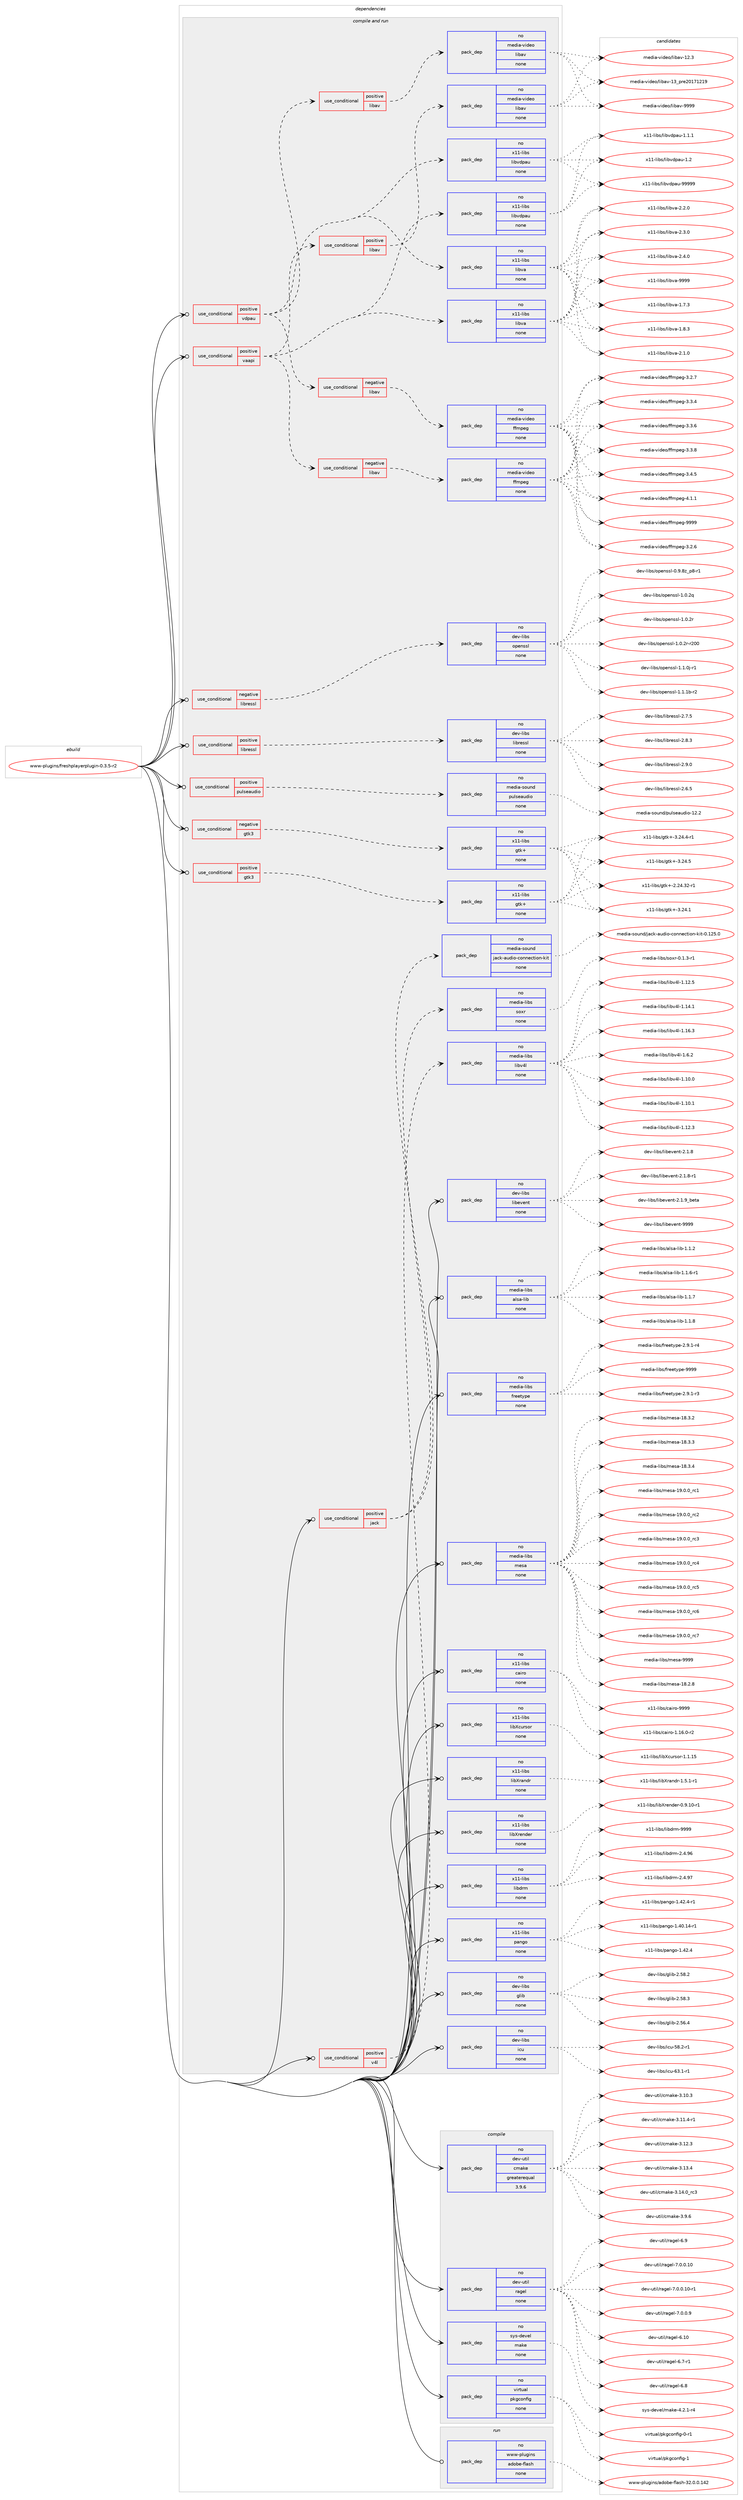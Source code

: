 digraph prolog {

# *************
# Graph options
# *************

newrank=true;
concentrate=true;
compound=true;
graph [rankdir=LR,fontname=Helvetica,fontsize=10,ranksep=1.5];#, ranksep=2.5, nodesep=0.2];
edge  [arrowhead=vee];
node  [fontname=Helvetica,fontsize=10];

# **********
# The ebuild
# **********

subgraph cluster_leftcol {
color=gray;
rank=same;
label=<<i>ebuild</i>>;
id [label="www-plugins/freshplayerplugin-0.3.5-r2", color=red, width=4, href="../www-plugins/freshplayerplugin-0.3.5-r2.svg"];
}

# ****************
# The dependencies
# ****************

subgraph cluster_midcol {
color=gray;
label=<<i>dependencies</i>>;
subgraph cluster_compile {
fillcolor="#eeeeee";
style=filled;
label=<<i>compile</i>>;
subgraph pack1256981 {
dependency1750566 [label=<<TABLE BORDER="0" CELLBORDER="1" CELLSPACING="0" CELLPADDING="4" WIDTH="220"><TR><TD ROWSPAN="6" CELLPADDING="30">pack_dep</TD></TR><TR><TD WIDTH="110">no</TD></TR><TR><TD>dev-util</TD></TR><TR><TD>cmake</TD></TR><TR><TD>greaterequal</TD></TR><TR><TD>3.9.6</TD></TR></TABLE>>, shape=none, color=blue];
}
id:e -> dependency1750566:w [weight=20,style="solid",arrowhead="vee"];
subgraph pack1256982 {
dependency1750567 [label=<<TABLE BORDER="0" CELLBORDER="1" CELLSPACING="0" CELLPADDING="4" WIDTH="220"><TR><TD ROWSPAN="6" CELLPADDING="30">pack_dep</TD></TR><TR><TD WIDTH="110">no</TD></TR><TR><TD>dev-util</TD></TR><TR><TD>ragel</TD></TR><TR><TD>none</TD></TR><TR><TD></TD></TR></TABLE>>, shape=none, color=blue];
}
id:e -> dependency1750567:w [weight=20,style="solid",arrowhead="vee"];
subgraph pack1256983 {
dependency1750568 [label=<<TABLE BORDER="0" CELLBORDER="1" CELLSPACING="0" CELLPADDING="4" WIDTH="220"><TR><TD ROWSPAN="6" CELLPADDING="30">pack_dep</TD></TR><TR><TD WIDTH="110">no</TD></TR><TR><TD>sys-devel</TD></TR><TR><TD>make</TD></TR><TR><TD>none</TD></TR><TR><TD></TD></TR></TABLE>>, shape=none, color=blue];
}
id:e -> dependency1750568:w [weight=20,style="solid",arrowhead="vee"];
subgraph pack1256984 {
dependency1750569 [label=<<TABLE BORDER="0" CELLBORDER="1" CELLSPACING="0" CELLPADDING="4" WIDTH="220"><TR><TD ROWSPAN="6" CELLPADDING="30">pack_dep</TD></TR><TR><TD WIDTH="110">no</TD></TR><TR><TD>virtual</TD></TR><TR><TD>pkgconfig</TD></TR><TR><TD>none</TD></TR><TR><TD></TD></TR></TABLE>>, shape=none, color=blue];
}
id:e -> dependency1750569:w [weight=20,style="solid",arrowhead="vee"];
}
subgraph cluster_compileandrun {
fillcolor="#eeeeee";
style=filled;
label=<<i>compile and run</i>>;
subgraph cond464308 {
dependency1750570 [label=<<TABLE BORDER="0" CELLBORDER="1" CELLSPACING="0" CELLPADDING="4"><TR><TD ROWSPAN="3" CELLPADDING="10">use_conditional</TD></TR><TR><TD>negative</TD></TR><TR><TD>gtk3</TD></TR></TABLE>>, shape=none, color=red];
subgraph pack1256985 {
dependency1750571 [label=<<TABLE BORDER="0" CELLBORDER="1" CELLSPACING="0" CELLPADDING="4" WIDTH="220"><TR><TD ROWSPAN="6" CELLPADDING="30">pack_dep</TD></TR><TR><TD WIDTH="110">no</TD></TR><TR><TD>x11-libs</TD></TR><TR><TD>gtk+</TD></TR><TR><TD>none</TD></TR><TR><TD></TD></TR></TABLE>>, shape=none, color=blue];
}
dependency1750570:e -> dependency1750571:w [weight=20,style="dashed",arrowhead="vee"];
}
id:e -> dependency1750570:w [weight=20,style="solid",arrowhead="odotvee"];
subgraph cond464309 {
dependency1750572 [label=<<TABLE BORDER="0" CELLBORDER="1" CELLSPACING="0" CELLPADDING="4"><TR><TD ROWSPAN="3" CELLPADDING="10">use_conditional</TD></TR><TR><TD>negative</TD></TR><TR><TD>libressl</TD></TR></TABLE>>, shape=none, color=red];
subgraph pack1256986 {
dependency1750573 [label=<<TABLE BORDER="0" CELLBORDER="1" CELLSPACING="0" CELLPADDING="4" WIDTH="220"><TR><TD ROWSPAN="6" CELLPADDING="30">pack_dep</TD></TR><TR><TD WIDTH="110">no</TD></TR><TR><TD>dev-libs</TD></TR><TR><TD>openssl</TD></TR><TR><TD>none</TD></TR><TR><TD></TD></TR></TABLE>>, shape=none, color=blue];
}
dependency1750572:e -> dependency1750573:w [weight=20,style="dashed",arrowhead="vee"];
}
id:e -> dependency1750572:w [weight=20,style="solid",arrowhead="odotvee"];
subgraph cond464310 {
dependency1750574 [label=<<TABLE BORDER="0" CELLBORDER="1" CELLSPACING="0" CELLPADDING="4"><TR><TD ROWSPAN="3" CELLPADDING="10">use_conditional</TD></TR><TR><TD>positive</TD></TR><TR><TD>gtk3</TD></TR></TABLE>>, shape=none, color=red];
subgraph pack1256987 {
dependency1750575 [label=<<TABLE BORDER="0" CELLBORDER="1" CELLSPACING="0" CELLPADDING="4" WIDTH="220"><TR><TD ROWSPAN="6" CELLPADDING="30">pack_dep</TD></TR><TR><TD WIDTH="110">no</TD></TR><TR><TD>x11-libs</TD></TR><TR><TD>gtk+</TD></TR><TR><TD>none</TD></TR><TR><TD></TD></TR></TABLE>>, shape=none, color=blue];
}
dependency1750574:e -> dependency1750575:w [weight=20,style="dashed",arrowhead="vee"];
}
id:e -> dependency1750574:w [weight=20,style="solid",arrowhead="odotvee"];
subgraph cond464311 {
dependency1750576 [label=<<TABLE BORDER="0" CELLBORDER="1" CELLSPACING="0" CELLPADDING="4"><TR><TD ROWSPAN="3" CELLPADDING="10">use_conditional</TD></TR><TR><TD>positive</TD></TR><TR><TD>jack</TD></TR></TABLE>>, shape=none, color=red];
subgraph pack1256988 {
dependency1750577 [label=<<TABLE BORDER="0" CELLBORDER="1" CELLSPACING="0" CELLPADDING="4" WIDTH="220"><TR><TD ROWSPAN="6" CELLPADDING="30">pack_dep</TD></TR><TR><TD WIDTH="110">no</TD></TR><TR><TD>media-sound</TD></TR><TR><TD>jack-audio-connection-kit</TD></TR><TR><TD>none</TD></TR><TR><TD></TD></TR></TABLE>>, shape=none, color=blue];
}
dependency1750576:e -> dependency1750577:w [weight=20,style="dashed",arrowhead="vee"];
subgraph pack1256989 {
dependency1750578 [label=<<TABLE BORDER="0" CELLBORDER="1" CELLSPACING="0" CELLPADDING="4" WIDTH="220"><TR><TD ROWSPAN="6" CELLPADDING="30">pack_dep</TD></TR><TR><TD WIDTH="110">no</TD></TR><TR><TD>media-libs</TD></TR><TR><TD>soxr</TD></TR><TR><TD>none</TD></TR><TR><TD></TD></TR></TABLE>>, shape=none, color=blue];
}
dependency1750576:e -> dependency1750578:w [weight=20,style="dashed",arrowhead="vee"];
}
id:e -> dependency1750576:w [weight=20,style="solid",arrowhead="odotvee"];
subgraph cond464312 {
dependency1750579 [label=<<TABLE BORDER="0" CELLBORDER="1" CELLSPACING="0" CELLPADDING="4"><TR><TD ROWSPAN="3" CELLPADDING="10">use_conditional</TD></TR><TR><TD>positive</TD></TR><TR><TD>libressl</TD></TR></TABLE>>, shape=none, color=red];
subgraph pack1256990 {
dependency1750580 [label=<<TABLE BORDER="0" CELLBORDER="1" CELLSPACING="0" CELLPADDING="4" WIDTH="220"><TR><TD ROWSPAN="6" CELLPADDING="30">pack_dep</TD></TR><TR><TD WIDTH="110">no</TD></TR><TR><TD>dev-libs</TD></TR><TR><TD>libressl</TD></TR><TR><TD>none</TD></TR><TR><TD></TD></TR></TABLE>>, shape=none, color=blue];
}
dependency1750579:e -> dependency1750580:w [weight=20,style="dashed",arrowhead="vee"];
}
id:e -> dependency1750579:w [weight=20,style="solid",arrowhead="odotvee"];
subgraph cond464313 {
dependency1750581 [label=<<TABLE BORDER="0" CELLBORDER="1" CELLSPACING="0" CELLPADDING="4"><TR><TD ROWSPAN="3" CELLPADDING="10">use_conditional</TD></TR><TR><TD>positive</TD></TR><TR><TD>pulseaudio</TD></TR></TABLE>>, shape=none, color=red];
subgraph pack1256991 {
dependency1750582 [label=<<TABLE BORDER="0" CELLBORDER="1" CELLSPACING="0" CELLPADDING="4" WIDTH="220"><TR><TD ROWSPAN="6" CELLPADDING="30">pack_dep</TD></TR><TR><TD WIDTH="110">no</TD></TR><TR><TD>media-sound</TD></TR><TR><TD>pulseaudio</TD></TR><TR><TD>none</TD></TR><TR><TD></TD></TR></TABLE>>, shape=none, color=blue];
}
dependency1750581:e -> dependency1750582:w [weight=20,style="dashed",arrowhead="vee"];
}
id:e -> dependency1750581:w [weight=20,style="solid",arrowhead="odotvee"];
subgraph cond464314 {
dependency1750583 [label=<<TABLE BORDER="0" CELLBORDER="1" CELLSPACING="0" CELLPADDING="4"><TR><TD ROWSPAN="3" CELLPADDING="10">use_conditional</TD></TR><TR><TD>positive</TD></TR><TR><TD>v4l</TD></TR></TABLE>>, shape=none, color=red];
subgraph pack1256992 {
dependency1750584 [label=<<TABLE BORDER="0" CELLBORDER="1" CELLSPACING="0" CELLPADDING="4" WIDTH="220"><TR><TD ROWSPAN="6" CELLPADDING="30">pack_dep</TD></TR><TR><TD WIDTH="110">no</TD></TR><TR><TD>media-libs</TD></TR><TR><TD>libv4l</TD></TR><TR><TD>none</TD></TR><TR><TD></TD></TR></TABLE>>, shape=none, color=blue];
}
dependency1750583:e -> dependency1750584:w [weight=20,style="dashed",arrowhead="vee"];
}
id:e -> dependency1750583:w [weight=20,style="solid",arrowhead="odotvee"];
subgraph cond464315 {
dependency1750585 [label=<<TABLE BORDER="0" CELLBORDER="1" CELLSPACING="0" CELLPADDING="4"><TR><TD ROWSPAN="3" CELLPADDING="10">use_conditional</TD></TR><TR><TD>positive</TD></TR><TR><TD>vaapi</TD></TR></TABLE>>, shape=none, color=red];
subgraph cond464316 {
dependency1750586 [label=<<TABLE BORDER="0" CELLBORDER="1" CELLSPACING="0" CELLPADDING="4"><TR><TD ROWSPAN="3" CELLPADDING="10">use_conditional</TD></TR><TR><TD>positive</TD></TR><TR><TD>libav</TD></TR></TABLE>>, shape=none, color=red];
subgraph pack1256993 {
dependency1750587 [label=<<TABLE BORDER="0" CELLBORDER="1" CELLSPACING="0" CELLPADDING="4" WIDTH="220"><TR><TD ROWSPAN="6" CELLPADDING="30">pack_dep</TD></TR><TR><TD WIDTH="110">no</TD></TR><TR><TD>media-video</TD></TR><TR><TD>libav</TD></TR><TR><TD>none</TD></TR><TR><TD></TD></TR></TABLE>>, shape=none, color=blue];
}
dependency1750586:e -> dependency1750587:w [weight=20,style="dashed",arrowhead="vee"];
}
dependency1750585:e -> dependency1750586:w [weight=20,style="dashed",arrowhead="vee"];
subgraph cond464317 {
dependency1750588 [label=<<TABLE BORDER="0" CELLBORDER="1" CELLSPACING="0" CELLPADDING="4"><TR><TD ROWSPAN="3" CELLPADDING="10">use_conditional</TD></TR><TR><TD>negative</TD></TR><TR><TD>libav</TD></TR></TABLE>>, shape=none, color=red];
subgraph pack1256994 {
dependency1750589 [label=<<TABLE BORDER="0" CELLBORDER="1" CELLSPACING="0" CELLPADDING="4" WIDTH="220"><TR><TD ROWSPAN="6" CELLPADDING="30">pack_dep</TD></TR><TR><TD WIDTH="110">no</TD></TR><TR><TD>media-video</TD></TR><TR><TD>ffmpeg</TD></TR><TR><TD>none</TD></TR><TR><TD></TD></TR></TABLE>>, shape=none, color=blue];
}
dependency1750588:e -> dependency1750589:w [weight=20,style="dashed",arrowhead="vee"];
}
dependency1750585:e -> dependency1750588:w [weight=20,style="dashed",arrowhead="vee"];
subgraph pack1256995 {
dependency1750590 [label=<<TABLE BORDER="0" CELLBORDER="1" CELLSPACING="0" CELLPADDING="4" WIDTH="220"><TR><TD ROWSPAN="6" CELLPADDING="30">pack_dep</TD></TR><TR><TD WIDTH="110">no</TD></TR><TR><TD>x11-libs</TD></TR><TR><TD>libva</TD></TR><TR><TD>none</TD></TR><TR><TD></TD></TR></TABLE>>, shape=none, color=blue];
}
dependency1750585:e -> dependency1750590:w [weight=20,style="dashed",arrowhead="vee"];
subgraph pack1256996 {
dependency1750591 [label=<<TABLE BORDER="0" CELLBORDER="1" CELLSPACING="0" CELLPADDING="4" WIDTH="220"><TR><TD ROWSPAN="6" CELLPADDING="30">pack_dep</TD></TR><TR><TD WIDTH="110">no</TD></TR><TR><TD>x11-libs</TD></TR><TR><TD>libvdpau</TD></TR><TR><TD>none</TD></TR><TR><TD></TD></TR></TABLE>>, shape=none, color=blue];
}
dependency1750585:e -> dependency1750591:w [weight=20,style="dashed",arrowhead="vee"];
}
id:e -> dependency1750585:w [weight=20,style="solid",arrowhead="odotvee"];
subgraph cond464318 {
dependency1750592 [label=<<TABLE BORDER="0" CELLBORDER="1" CELLSPACING="0" CELLPADDING="4"><TR><TD ROWSPAN="3" CELLPADDING="10">use_conditional</TD></TR><TR><TD>positive</TD></TR><TR><TD>vdpau</TD></TR></TABLE>>, shape=none, color=red];
subgraph cond464319 {
dependency1750593 [label=<<TABLE BORDER="0" CELLBORDER="1" CELLSPACING="0" CELLPADDING="4"><TR><TD ROWSPAN="3" CELLPADDING="10">use_conditional</TD></TR><TR><TD>positive</TD></TR><TR><TD>libav</TD></TR></TABLE>>, shape=none, color=red];
subgraph pack1256997 {
dependency1750594 [label=<<TABLE BORDER="0" CELLBORDER="1" CELLSPACING="0" CELLPADDING="4" WIDTH="220"><TR><TD ROWSPAN="6" CELLPADDING="30">pack_dep</TD></TR><TR><TD WIDTH="110">no</TD></TR><TR><TD>media-video</TD></TR><TR><TD>libav</TD></TR><TR><TD>none</TD></TR><TR><TD></TD></TR></TABLE>>, shape=none, color=blue];
}
dependency1750593:e -> dependency1750594:w [weight=20,style="dashed",arrowhead="vee"];
}
dependency1750592:e -> dependency1750593:w [weight=20,style="dashed",arrowhead="vee"];
subgraph cond464320 {
dependency1750595 [label=<<TABLE BORDER="0" CELLBORDER="1" CELLSPACING="0" CELLPADDING="4"><TR><TD ROWSPAN="3" CELLPADDING="10">use_conditional</TD></TR><TR><TD>negative</TD></TR><TR><TD>libav</TD></TR></TABLE>>, shape=none, color=red];
subgraph pack1256998 {
dependency1750596 [label=<<TABLE BORDER="0" CELLBORDER="1" CELLSPACING="0" CELLPADDING="4" WIDTH="220"><TR><TD ROWSPAN="6" CELLPADDING="30">pack_dep</TD></TR><TR><TD WIDTH="110">no</TD></TR><TR><TD>media-video</TD></TR><TR><TD>ffmpeg</TD></TR><TR><TD>none</TD></TR><TR><TD></TD></TR></TABLE>>, shape=none, color=blue];
}
dependency1750595:e -> dependency1750596:w [weight=20,style="dashed",arrowhead="vee"];
}
dependency1750592:e -> dependency1750595:w [weight=20,style="dashed",arrowhead="vee"];
subgraph pack1256999 {
dependency1750597 [label=<<TABLE BORDER="0" CELLBORDER="1" CELLSPACING="0" CELLPADDING="4" WIDTH="220"><TR><TD ROWSPAN="6" CELLPADDING="30">pack_dep</TD></TR><TR><TD WIDTH="110">no</TD></TR><TR><TD>x11-libs</TD></TR><TR><TD>libva</TD></TR><TR><TD>none</TD></TR><TR><TD></TD></TR></TABLE>>, shape=none, color=blue];
}
dependency1750592:e -> dependency1750597:w [weight=20,style="dashed",arrowhead="vee"];
subgraph pack1257000 {
dependency1750598 [label=<<TABLE BORDER="0" CELLBORDER="1" CELLSPACING="0" CELLPADDING="4" WIDTH="220"><TR><TD ROWSPAN="6" CELLPADDING="30">pack_dep</TD></TR><TR><TD WIDTH="110">no</TD></TR><TR><TD>x11-libs</TD></TR><TR><TD>libvdpau</TD></TR><TR><TD>none</TD></TR><TR><TD></TD></TR></TABLE>>, shape=none, color=blue];
}
dependency1750592:e -> dependency1750598:w [weight=20,style="dashed",arrowhead="vee"];
}
id:e -> dependency1750592:w [weight=20,style="solid",arrowhead="odotvee"];
subgraph pack1257001 {
dependency1750599 [label=<<TABLE BORDER="0" CELLBORDER="1" CELLSPACING="0" CELLPADDING="4" WIDTH="220"><TR><TD ROWSPAN="6" CELLPADDING="30">pack_dep</TD></TR><TR><TD WIDTH="110">no</TD></TR><TR><TD>dev-libs</TD></TR><TR><TD>glib</TD></TR><TR><TD>none</TD></TR><TR><TD></TD></TR></TABLE>>, shape=none, color=blue];
}
id:e -> dependency1750599:w [weight=20,style="solid",arrowhead="odotvee"];
subgraph pack1257002 {
dependency1750600 [label=<<TABLE BORDER="0" CELLBORDER="1" CELLSPACING="0" CELLPADDING="4" WIDTH="220"><TR><TD ROWSPAN="6" CELLPADDING="30">pack_dep</TD></TR><TR><TD WIDTH="110">no</TD></TR><TR><TD>dev-libs</TD></TR><TR><TD>icu</TD></TR><TR><TD>none</TD></TR><TR><TD></TD></TR></TABLE>>, shape=none, color=blue];
}
id:e -> dependency1750600:w [weight=20,style="solid",arrowhead="odotvee"];
subgraph pack1257003 {
dependency1750601 [label=<<TABLE BORDER="0" CELLBORDER="1" CELLSPACING="0" CELLPADDING="4" WIDTH="220"><TR><TD ROWSPAN="6" CELLPADDING="30">pack_dep</TD></TR><TR><TD WIDTH="110">no</TD></TR><TR><TD>dev-libs</TD></TR><TR><TD>libevent</TD></TR><TR><TD>none</TD></TR><TR><TD></TD></TR></TABLE>>, shape=none, color=blue];
}
id:e -> dependency1750601:w [weight=20,style="solid",arrowhead="odotvee"];
subgraph pack1257004 {
dependency1750602 [label=<<TABLE BORDER="0" CELLBORDER="1" CELLSPACING="0" CELLPADDING="4" WIDTH="220"><TR><TD ROWSPAN="6" CELLPADDING="30">pack_dep</TD></TR><TR><TD WIDTH="110">no</TD></TR><TR><TD>media-libs</TD></TR><TR><TD>alsa-lib</TD></TR><TR><TD>none</TD></TR><TR><TD></TD></TR></TABLE>>, shape=none, color=blue];
}
id:e -> dependency1750602:w [weight=20,style="solid",arrowhead="odotvee"];
subgraph pack1257005 {
dependency1750603 [label=<<TABLE BORDER="0" CELLBORDER="1" CELLSPACING="0" CELLPADDING="4" WIDTH="220"><TR><TD ROWSPAN="6" CELLPADDING="30">pack_dep</TD></TR><TR><TD WIDTH="110">no</TD></TR><TR><TD>media-libs</TD></TR><TR><TD>freetype</TD></TR><TR><TD>none</TD></TR><TR><TD></TD></TR></TABLE>>, shape=none, color=blue];
}
id:e -> dependency1750603:w [weight=20,style="solid",arrowhead="odotvee"];
subgraph pack1257006 {
dependency1750604 [label=<<TABLE BORDER="0" CELLBORDER="1" CELLSPACING="0" CELLPADDING="4" WIDTH="220"><TR><TD ROWSPAN="6" CELLPADDING="30">pack_dep</TD></TR><TR><TD WIDTH="110">no</TD></TR><TR><TD>media-libs</TD></TR><TR><TD>mesa</TD></TR><TR><TD>none</TD></TR><TR><TD></TD></TR></TABLE>>, shape=none, color=blue];
}
id:e -> dependency1750604:w [weight=20,style="solid",arrowhead="odotvee"];
subgraph pack1257007 {
dependency1750605 [label=<<TABLE BORDER="0" CELLBORDER="1" CELLSPACING="0" CELLPADDING="4" WIDTH="220"><TR><TD ROWSPAN="6" CELLPADDING="30">pack_dep</TD></TR><TR><TD WIDTH="110">no</TD></TR><TR><TD>x11-libs</TD></TR><TR><TD>cairo</TD></TR><TR><TD>none</TD></TR><TR><TD></TD></TR></TABLE>>, shape=none, color=blue];
}
id:e -> dependency1750605:w [weight=20,style="solid",arrowhead="odotvee"];
subgraph pack1257008 {
dependency1750606 [label=<<TABLE BORDER="0" CELLBORDER="1" CELLSPACING="0" CELLPADDING="4" WIDTH="220"><TR><TD ROWSPAN="6" CELLPADDING="30">pack_dep</TD></TR><TR><TD WIDTH="110">no</TD></TR><TR><TD>x11-libs</TD></TR><TR><TD>libXcursor</TD></TR><TR><TD>none</TD></TR><TR><TD></TD></TR></TABLE>>, shape=none, color=blue];
}
id:e -> dependency1750606:w [weight=20,style="solid",arrowhead="odotvee"];
subgraph pack1257009 {
dependency1750607 [label=<<TABLE BORDER="0" CELLBORDER="1" CELLSPACING="0" CELLPADDING="4" WIDTH="220"><TR><TD ROWSPAN="6" CELLPADDING="30">pack_dep</TD></TR><TR><TD WIDTH="110">no</TD></TR><TR><TD>x11-libs</TD></TR><TR><TD>libXrandr</TD></TR><TR><TD>none</TD></TR><TR><TD></TD></TR></TABLE>>, shape=none, color=blue];
}
id:e -> dependency1750607:w [weight=20,style="solid",arrowhead="odotvee"];
subgraph pack1257010 {
dependency1750608 [label=<<TABLE BORDER="0" CELLBORDER="1" CELLSPACING="0" CELLPADDING="4" WIDTH="220"><TR><TD ROWSPAN="6" CELLPADDING="30">pack_dep</TD></TR><TR><TD WIDTH="110">no</TD></TR><TR><TD>x11-libs</TD></TR><TR><TD>libXrender</TD></TR><TR><TD>none</TD></TR><TR><TD></TD></TR></TABLE>>, shape=none, color=blue];
}
id:e -> dependency1750608:w [weight=20,style="solid",arrowhead="odotvee"];
subgraph pack1257011 {
dependency1750609 [label=<<TABLE BORDER="0" CELLBORDER="1" CELLSPACING="0" CELLPADDING="4" WIDTH="220"><TR><TD ROWSPAN="6" CELLPADDING="30">pack_dep</TD></TR><TR><TD WIDTH="110">no</TD></TR><TR><TD>x11-libs</TD></TR><TR><TD>libdrm</TD></TR><TR><TD>none</TD></TR><TR><TD></TD></TR></TABLE>>, shape=none, color=blue];
}
id:e -> dependency1750609:w [weight=20,style="solid",arrowhead="odotvee"];
subgraph pack1257012 {
dependency1750610 [label=<<TABLE BORDER="0" CELLBORDER="1" CELLSPACING="0" CELLPADDING="4" WIDTH="220"><TR><TD ROWSPAN="6" CELLPADDING="30">pack_dep</TD></TR><TR><TD WIDTH="110">no</TD></TR><TR><TD>x11-libs</TD></TR><TR><TD>pango</TD></TR><TR><TD>none</TD></TR><TR><TD></TD></TR></TABLE>>, shape=none, color=blue];
}
id:e -> dependency1750610:w [weight=20,style="solid",arrowhead="odotvee"];
}
subgraph cluster_run {
fillcolor="#eeeeee";
style=filled;
label=<<i>run</i>>;
subgraph pack1257013 {
dependency1750611 [label=<<TABLE BORDER="0" CELLBORDER="1" CELLSPACING="0" CELLPADDING="4" WIDTH="220"><TR><TD ROWSPAN="6" CELLPADDING="30">pack_dep</TD></TR><TR><TD WIDTH="110">no</TD></TR><TR><TD>www-plugins</TD></TR><TR><TD>adobe-flash</TD></TR><TR><TD>none</TD></TR><TR><TD></TD></TR></TABLE>>, shape=none, color=blue];
}
id:e -> dependency1750611:w [weight=20,style="solid",arrowhead="odot"];
}
}

# **************
# The candidates
# **************

subgraph cluster_choices {
rank=same;
color=gray;
label=<<i>candidates</i>>;

subgraph choice1256981 {
color=black;
nodesep=1;
choice1001011184511711610510847991099710710145514649484651 [label="dev-util/cmake-3.10.3", color=red, width=4,href="../dev-util/cmake-3.10.3.svg"];
choice10010111845117116105108479910997107101455146494946524511449 [label="dev-util/cmake-3.11.4-r1", color=red, width=4,href="../dev-util/cmake-3.11.4-r1.svg"];
choice1001011184511711610510847991099710710145514649504651 [label="dev-util/cmake-3.12.3", color=red, width=4,href="../dev-util/cmake-3.12.3.svg"];
choice1001011184511711610510847991099710710145514649514652 [label="dev-util/cmake-3.13.4", color=red, width=4,href="../dev-util/cmake-3.13.4.svg"];
choice1001011184511711610510847991099710710145514649524648951149951 [label="dev-util/cmake-3.14.0_rc3", color=red, width=4,href="../dev-util/cmake-3.14.0_rc3.svg"];
choice10010111845117116105108479910997107101455146574654 [label="dev-util/cmake-3.9.6", color=red, width=4,href="../dev-util/cmake-3.9.6.svg"];
dependency1750566:e -> choice1001011184511711610510847991099710710145514649484651:w [style=dotted,weight="100"];
dependency1750566:e -> choice10010111845117116105108479910997107101455146494946524511449:w [style=dotted,weight="100"];
dependency1750566:e -> choice1001011184511711610510847991099710710145514649504651:w [style=dotted,weight="100"];
dependency1750566:e -> choice1001011184511711610510847991099710710145514649514652:w [style=dotted,weight="100"];
dependency1750566:e -> choice1001011184511711610510847991099710710145514649524648951149951:w [style=dotted,weight="100"];
dependency1750566:e -> choice10010111845117116105108479910997107101455146574654:w [style=dotted,weight="100"];
}
subgraph choice1256982 {
color=black;
nodesep=1;
choice1001011184511711610510847114971031011084554464948 [label="dev-util/ragel-6.10", color=red, width=4,href="../dev-util/ragel-6.10.svg"];
choice100101118451171161051084711497103101108455446554511449 [label="dev-util/ragel-6.7-r1", color=red, width=4,href="../dev-util/ragel-6.7-r1.svg"];
choice10010111845117116105108471149710310110845544656 [label="dev-util/ragel-6.8", color=red, width=4,href="../dev-util/ragel-6.8.svg"];
choice10010111845117116105108471149710310110845544657 [label="dev-util/ragel-6.9", color=red, width=4,href="../dev-util/ragel-6.9.svg"];
choice100101118451171161051084711497103101108455546484648464948 [label="dev-util/ragel-7.0.0.10", color=red, width=4,href="../dev-util/ragel-7.0.0.10.svg"];
choice1001011184511711610510847114971031011084555464846484649484511449 [label="dev-util/ragel-7.0.0.10-r1", color=red, width=4,href="../dev-util/ragel-7.0.0.10-r1.svg"];
choice1001011184511711610510847114971031011084555464846484657 [label="dev-util/ragel-7.0.0.9", color=red, width=4,href="../dev-util/ragel-7.0.0.9.svg"];
dependency1750567:e -> choice1001011184511711610510847114971031011084554464948:w [style=dotted,weight="100"];
dependency1750567:e -> choice100101118451171161051084711497103101108455446554511449:w [style=dotted,weight="100"];
dependency1750567:e -> choice10010111845117116105108471149710310110845544656:w [style=dotted,weight="100"];
dependency1750567:e -> choice10010111845117116105108471149710310110845544657:w [style=dotted,weight="100"];
dependency1750567:e -> choice100101118451171161051084711497103101108455546484648464948:w [style=dotted,weight="100"];
dependency1750567:e -> choice1001011184511711610510847114971031011084555464846484649484511449:w [style=dotted,weight="100"];
dependency1750567:e -> choice1001011184511711610510847114971031011084555464846484657:w [style=dotted,weight="100"];
}
subgraph choice1256983 {
color=black;
nodesep=1;
choice1151211154510010111810110847109971071014552465046494511452 [label="sys-devel/make-4.2.1-r4", color=red, width=4,href="../sys-devel/make-4.2.1-r4.svg"];
dependency1750568:e -> choice1151211154510010111810110847109971071014552465046494511452:w [style=dotted,weight="100"];
}
subgraph choice1256984 {
color=black;
nodesep=1;
choice11810511411611797108471121071039911111010210510345484511449 [label="virtual/pkgconfig-0-r1", color=red, width=4,href="../virtual/pkgconfig-0-r1.svg"];
choice1181051141161179710847112107103991111101021051034549 [label="virtual/pkgconfig-1", color=red, width=4,href="../virtual/pkgconfig-1.svg"];
dependency1750569:e -> choice11810511411611797108471121071039911111010210510345484511449:w [style=dotted,weight="100"];
dependency1750569:e -> choice1181051141161179710847112107103991111101021051034549:w [style=dotted,weight="100"];
}
subgraph choice1256985 {
color=black;
nodesep=1;
choice12049494510810598115471031161074345504650524651504511449 [label="x11-libs/gtk+-2.24.32-r1", color=red, width=4,href="../x11-libs/gtk+-2.24.32-r1.svg"];
choice12049494510810598115471031161074345514650524649 [label="x11-libs/gtk+-3.24.1", color=red, width=4,href="../x11-libs/gtk+-3.24.1.svg"];
choice120494945108105981154710311610743455146505246524511449 [label="x11-libs/gtk+-3.24.4-r1", color=red, width=4,href="../x11-libs/gtk+-3.24.4-r1.svg"];
choice12049494510810598115471031161074345514650524653 [label="x11-libs/gtk+-3.24.5", color=red, width=4,href="../x11-libs/gtk+-3.24.5.svg"];
dependency1750571:e -> choice12049494510810598115471031161074345504650524651504511449:w [style=dotted,weight="100"];
dependency1750571:e -> choice12049494510810598115471031161074345514650524649:w [style=dotted,weight="100"];
dependency1750571:e -> choice120494945108105981154710311610743455146505246524511449:w [style=dotted,weight="100"];
dependency1750571:e -> choice12049494510810598115471031161074345514650524653:w [style=dotted,weight="100"];
}
subgraph choice1256986 {
color=black;
nodesep=1;
choice10010111845108105981154711111210111011511510845484657465612295112564511449 [label="dev-libs/openssl-0.9.8z_p8-r1", color=red, width=4,href="../dev-libs/openssl-0.9.8z_p8-r1.svg"];
choice100101118451081059811547111112101110115115108454946484650113 [label="dev-libs/openssl-1.0.2q", color=red, width=4,href="../dev-libs/openssl-1.0.2q.svg"];
choice100101118451081059811547111112101110115115108454946484650114 [label="dev-libs/openssl-1.0.2r", color=red, width=4,href="../dev-libs/openssl-1.0.2r.svg"];
choice10010111845108105981154711111210111011511510845494648465011445114504848 [label="dev-libs/openssl-1.0.2r-r200", color=red, width=4,href="../dev-libs/openssl-1.0.2r-r200.svg"];
choice1001011184510810598115471111121011101151151084549464946481064511449 [label="dev-libs/openssl-1.1.0j-r1", color=red, width=4,href="../dev-libs/openssl-1.1.0j-r1.svg"];
choice100101118451081059811547111112101110115115108454946494649984511450 [label="dev-libs/openssl-1.1.1b-r2", color=red, width=4,href="../dev-libs/openssl-1.1.1b-r2.svg"];
dependency1750573:e -> choice10010111845108105981154711111210111011511510845484657465612295112564511449:w [style=dotted,weight="100"];
dependency1750573:e -> choice100101118451081059811547111112101110115115108454946484650113:w [style=dotted,weight="100"];
dependency1750573:e -> choice100101118451081059811547111112101110115115108454946484650114:w [style=dotted,weight="100"];
dependency1750573:e -> choice10010111845108105981154711111210111011511510845494648465011445114504848:w [style=dotted,weight="100"];
dependency1750573:e -> choice1001011184510810598115471111121011101151151084549464946481064511449:w [style=dotted,weight="100"];
dependency1750573:e -> choice100101118451081059811547111112101110115115108454946494649984511450:w [style=dotted,weight="100"];
}
subgraph choice1256987 {
color=black;
nodesep=1;
choice12049494510810598115471031161074345504650524651504511449 [label="x11-libs/gtk+-2.24.32-r1", color=red, width=4,href="../x11-libs/gtk+-2.24.32-r1.svg"];
choice12049494510810598115471031161074345514650524649 [label="x11-libs/gtk+-3.24.1", color=red, width=4,href="../x11-libs/gtk+-3.24.1.svg"];
choice120494945108105981154710311610743455146505246524511449 [label="x11-libs/gtk+-3.24.4-r1", color=red, width=4,href="../x11-libs/gtk+-3.24.4-r1.svg"];
choice12049494510810598115471031161074345514650524653 [label="x11-libs/gtk+-3.24.5", color=red, width=4,href="../x11-libs/gtk+-3.24.5.svg"];
dependency1750575:e -> choice12049494510810598115471031161074345504650524651504511449:w [style=dotted,weight="100"];
dependency1750575:e -> choice12049494510810598115471031161074345514650524649:w [style=dotted,weight="100"];
dependency1750575:e -> choice120494945108105981154710311610743455146505246524511449:w [style=dotted,weight="100"];
dependency1750575:e -> choice12049494510810598115471031161074345514650524653:w [style=dotted,weight="100"];
}
subgraph choice1256988 {
color=black;
nodesep=1;
choice10910110010597451151111171101004710697991074597117100105111459911111011010199116105111110451071051164548464950534648 [label="media-sound/jack-audio-connection-kit-0.125.0", color=red, width=4,href="../media-sound/jack-audio-connection-kit-0.125.0.svg"];
dependency1750577:e -> choice10910110010597451151111171101004710697991074597117100105111459911111011010199116105111110451071051164548464950534648:w [style=dotted,weight="100"];
}
subgraph choice1256989 {
color=black;
nodesep=1;
choice109101100105974510810598115471151111201144548464946514511449 [label="media-libs/soxr-0.1.3-r1", color=red, width=4,href="../media-libs/soxr-0.1.3-r1.svg"];
dependency1750578:e -> choice109101100105974510810598115471151111201144548464946514511449:w [style=dotted,weight="100"];
}
subgraph choice1256990 {
color=black;
nodesep=1;
choice10010111845108105981154710810598114101115115108455046544653 [label="dev-libs/libressl-2.6.5", color=red, width=4,href="../dev-libs/libressl-2.6.5.svg"];
choice10010111845108105981154710810598114101115115108455046554653 [label="dev-libs/libressl-2.7.5", color=red, width=4,href="../dev-libs/libressl-2.7.5.svg"];
choice10010111845108105981154710810598114101115115108455046564651 [label="dev-libs/libressl-2.8.3", color=red, width=4,href="../dev-libs/libressl-2.8.3.svg"];
choice10010111845108105981154710810598114101115115108455046574648 [label="dev-libs/libressl-2.9.0", color=red, width=4,href="../dev-libs/libressl-2.9.0.svg"];
dependency1750580:e -> choice10010111845108105981154710810598114101115115108455046544653:w [style=dotted,weight="100"];
dependency1750580:e -> choice10010111845108105981154710810598114101115115108455046554653:w [style=dotted,weight="100"];
dependency1750580:e -> choice10010111845108105981154710810598114101115115108455046564651:w [style=dotted,weight="100"];
dependency1750580:e -> choice10010111845108105981154710810598114101115115108455046574648:w [style=dotted,weight="100"];
}
subgraph choice1256991 {
color=black;
nodesep=1;
choice109101100105974511511111711010047112117108115101971171001051114549504650 [label="media-sound/pulseaudio-12.2", color=red, width=4,href="../media-sound/pulseaudio-12.2.svg"];
dependency1750582:e -> choice109101100105974511511111711010047112117108115101971171001051114549504650:w [style=dotted,weight="100"];
}
subgraph choice1256992 {
color=black;
nodesep=1;
choice10910110010597451081059811547108105981185210845494649484648 [label="media-libs/libv4l-1.10.0", color=red, width=4,href="../media-libs/libv4l-1.10.0.svg"];
choice10910110010597451081059811547108105981185210845494649484649 [label="media-libs/libv4l-1.10.1", color=red, width=4,href="../media-libs/libv4l-1.10.1.svg"];
choice10910110010597451081059811547108105981185210845494649504651 [label="media-libs/libv4l-1.12.3", color=red, width=4,href="../media-libs/libv4l-1.12.3.svg"];
choice10910110010597451081059811547108105981185210845494649504653 [label="media-libs/libv4l-1.12.5", color=red, width=4,href="../media-libs/libv4l-1.12.5.svg"];
choice10910110010597451081059811547108105981185210845494649524649 [label="media-libs/libv4l-1.14.1", color=red, width=4,href="../media-libs/libv4l-1.14.1.svg"];
choice10910110010597451081059811547108105981185210845494649544651 [label="media-libs/libv4l-1.16.3", color=red, width=4,href="../media-libs/libv4l-1.16.3.svg"];
choice109101100105974510810598115471081059811852108454946544650 [label="media-libs/libv4l-1.6.2", color=red, width=4,href="../media-libs/libv4l-1.6.2.svg"];
dependency1750584:e -> choice10910110010597451081059811547108105981185210845494649484648:w [style=dotted,weight="100"];
dependency1750584:e -> choice10910110010597451081059811547108105981185210845494649484649:w [style=dotted,weight="100"];
dependency1750584:e -> choice10910110010597451081059811547108105981185210845494649504651:w [style=dotted,weight="100"];
dependency1750584:e -> choice10910110010597451081059811547108105981185210845494649504653:w [style=dotted,weight="100"];
dependency1750584:e -> choice10910110010597451081059811547108105981185210845494649524649:w [style=dotted,weight="100"];
dependency1750584:e -> choice10910110010597451081059811547108105981185210845494649544651:w [style=dotted,weight="100"];
dependency1750584:e -> choice109101100105974510810598115471081059811852108454946544650:w [style=dotted,weight="100"];
}
subgraph choice1256993 {
color=black;
nodesep=1;
choice10910110010597451181051001011114710810598971184549504651 [label="media-video/libav-12.3", color=red, width=4,href="../media-video/libav-12.3.svg"];
choice1091011001059745118105100101111471081059897118454951951121141015048495549504957 [label="media-video/libav-13_pre20171219", color=red, width=4,href="../media-video/libav-13_pre20171219.svg"];
choice10910110010597451181051001011114710810598971184557575757 [label="media-video/libav-9999", color=red, width=4,href="../media-video/libav-9999.svg"];
dependency1750587:e -> choice10910110010597451181051001011114710810598971184549504651:w [style=dotted,weight="100"];
dependency1750587:e -> choice1091011001059745118105100101111471081059897118454951951121141015048495549504957:w [style=dotted,weight="100"];
dependency1750587:e -> choice10910110010597451181051001011114710810598971184557575757:w [style=dotted,weight="100"];
}
subgraph choice1256994 {
color=black;
nodesep=1;
choice109101100105974511810510010111147102102109112101103455146504654 [label="media-video/ffmpeg-3.2.6", color=red, width=4,href="../media-video/ffmpeg-3.2.6.svg"];
choice109101100105974511810510010111147102102109112101103455146504655 [label="media-video/ffmpeg-3.2.7", color=red, width=4,href="../media-video/ffmpeg-3.2.7.svg"];
choice109101100105974511810510010111147102102109112101103455146514652 [label="media-video/ffmpeg-3.3.4", color=red, width=4,href="../media-video/ffmpeg-3.3.4.svg"];
choice109101100105974511810510010111147102102109112101103455146514654 [label="media-video/ffmpeg-3.3.6", color=red, width=4,href="../media-video/ffmpeg-3.3.6.svg"];
choice109101100105974511810510010111147102102109112101103455146514656 [label="media-video/ffmpeg-3.3.8", color=red, width=4,href="../media-video/ffmpeg-3.3.8.svg"];
choice109101100105974511810510010111147102102109112101103455146524653 [label="media-video/ffmpeg-3.4.5", color=red, width=4,href="../media-video/ffmpeg-3.4.5.svg"];
choice109101100105974511810510010111147102102109112101103455246494649 [label="media-video/ffmpeg-4.1.1", color=red, width=4,href="../media-video/ffmpeg-4.1.1.svg"];
choice1091011001059745118105100101111471021021091121011034557575757 [label="media-video/ffmpeg-9999", color=red, width=4,href="../media-video/ffmpeg-9999.svg"];
dependency1750589:e -> choice109101100105974511810510010111147102102109112101103455146504654:w [style=dotted,weight="100"];
dependency1750589:e -> choice109101100105974511810510010111147102102109112101103455146504655:w [style=dotted,weight="100"];
dependency1750589:e -> choice109101100105974511810510010111147102102109112101103455146514652:w [style=dotted,weight="100"];
dependency1750589:e -> choice109101100105974511810510010111147102102109112101103455146514654:w [style=dotted,weight="100"];
dependency1750589:e -> choice109101100105974511810510010111147102102109112101103455146514656:w [style=dotted,weight="100"];
dependency1750589:e -> choice109101100105974511810510010111147102102109112101103455146524653:w [style=dotted,weight="100"];
dependency1750589:e -> choice109101100105974511810510010111147102102109112101103455246494649:w [style=dotted,weight="100"];
dependency1750589:e -> choice1091011001059745118105100101111471021021091121011034557575757:w [style=dotted,weight="100"];
}
subgraph choice1256995 {
color=black;
nodesep=1;
choice12049494510810598115471081059811897454946554651 [label="x11-libs/libva-1.7.3", color=red, width=4,href="../x11-libs/libva-1.7.3.svg"];
choice12049494510810598115471081059811897454946564651 [label="x11-libs/libva-1.8.3", color=red, width=4,href="../x11-libs/libva-1.8.3.svg"];
choice12049494510810598115471081059811897455046494648 [label="x11-libs/libva-2.1.0", color=red, width=4,href="../x11-libs/libva-2.1.0.svg"];
choice12049494510810598115471081059811897455046504648 [label="x11-libs/libva-2.2.0", color=red, width=4,href="../x11-libs/libva-2.2.0.svg"];
choice12049494510810598115471081059811897455046514648 [label="x11-libs/libva-2.3.0", color=red, width=4,href="../x11-libs/libva-2.3.0.svg"];
choice12049494510810598115471081059811897455046524648 [label="x11-libs/libva-2.4.0", color=red, width=4,href="../x11-libs/libva-2.4.0.svg"];
choice120494945108105981154710810598118974557575757 [label="x11-libs/libva-9999", color=red, width=4,href="../x11-libs/libva-9999.svg"];
dependency1750590:e -> choice12049494510810598115471081059811897454946554651:w [style=dotted,weight="100"];
dependency1750590:e -> choice12049494510810598115471081059811897454946564651:w [style=dotted,weight="100"];
dependency1750590:e -> choice12049494510810598115471081059811897455046494648:w [style=dotted,weight="100"];
dependency1750590:e -> choice12049494510810598115471081059811897455046504648:w [style=dotted,weight="100"];
dependency1750590:e -> choice12049494510810598115471081059811897455046514648:w [style=dotted,weight="100"];
dependency1750590:e -> choice12049494510810598115471081059811897455046524648:w [style=dotted,weight="100"];
dependency1750590:e -> choice120494945108105981154710810598118974557575757:w [style=dotted,weight="100"];
}
subgraph choice1256996 {
color=black;
nodesep=1;
choice12049494510810598115471081059811810011297117454946494649 [label="x11-libs/libvdpau-1.1.1", color=red, width=4,href="../x11-libs/libvdpau-1.1.1.svg"];
choice1204949451081059811547108105981181001129711745494650 [label="x11-libs/libvdpau-1.2", color=red, width=4,href="../x11-libs/libvdpau-1.2.svg"];
choice12049494510810598115471081059811810011297117455757575757 [label="x11-libs/libvdpau-99999", color=red, width=4,href="../x11-libs/libvdpau-99999.svg"];
dependency1750591:e -> choice12049494510810598115471081059811810011297117454946494649:w [style=dotted,weight="100"];
dependency1750591:e -> choice1204949451081059811547108105981181001129711745494650:w [style=dotted,weight="100"];
dependency1750591:e -> choice12049494510810598115471081059811810011297117455757575757:w [style=dotted,weight="100"];
}
subgraph choice1256997 {
color=black;
nodesep=1;
choice10910110010597451181051001011114710810598971184549504651 [label="media-video/libav-12.3", color=red, width=4,href="../media-video/libav-12.3.svg"];
choice1091011001059745118105100101111471081059897118454951951121141015048495549504957 [label="media-video/libav-13_pre20171219", color=red, width=4,href="../media-video/libav-13_pre20171219.svg"];
choice10910110010597451181051001011114710810598971184557575757 [label="media-video/libav-9999", color=red, width=4,href="../media-video/libav-9999.svg"];
dependency1750594:e -> choice10910110010597451181051001011114710810598971184549504651:w [style=dotted,weight="100"];
dependency1750594:e -> choice1091011001059745118105100101111471081059897118454951951121141015048495549504957:w [style=dotted,weight="100"];
dependency1750594:e -> choice10910110010597451181051001011114710810598971184557575757:w [style=dotted,weight="100"];
}
subgraph choice1256998 {
color=black;
nodesep=1;
choice109101100105974511810510010111147102102109112101103455146504654 [label="media-video/ffmpeg-3.2.6", color=red, width=4,href="../media-video/ffmpeg-3.2.6.svg"];
choice109101100105974511810510010111147102102109112101103455146504655 [label="media-video/ffmpeg-3.2.7", color=red, width=4,href="../media-video/ffmpeg-3.2.7.svg"];
choice109101100105974511810510010111147102102109112101103455146514652 [label="media-video/ffmpeg-3.3.4", color=red, width=4,href="../media-video/ffmpeg-3.3.4.svg"];
choice109101100105974511810510010111147102102109112101103455146514654 [label="media-video/ffmpeg-3.3.6", color=red, width=4,href="../media-video/ffmpeg-3.3.6.svg"];
choice109101100105974511810510010111147102102109112101103455146514656 [label="media-video/ffmpeg-3.3.8", color=red, width=4,href="../media-video/ffmpeg-3.3.8.svg"];
choice109101100105974511810510010111147102102109112101103455146524653 [label="media-video/ffmpeg-3.4.5", color=red, width=4,href="../media-video/ffmpeg-3.4.5.svg"];
choice109101100105974511810510010111147102102109112101103455246494649 [label="media-video/ffmpeg-4.1.1", color=red, width=4,href="../media-video/ffmpeg-4.1.1.svg"];
choice1091011001059745118105100101111471021021091121011034557575757 [label="media-video/ffmpeg-9999", color=red, width=4,href="../media-video/ffmpeg-9999.svg"];
dependency1750596:e -> choice109101100105974511810510010111147102102109112101103455146504654:w [style=dotted,weight="100"];
dependency1750596:e -> choice109101100105974511810510010111147102102109112101103455146504655:w [style=dotted,weight="100"];
dependency1750596:e -> choice109101100105974511810510010111147102102109112101103455146514652:w [style=dotted,weight="100"];
dependency1750596:e -> choice109101100105974511810510010111147102102109112101103455146514654:w [style=dotted,weight="100"];
dependency1750596:e -> choice109101100105974511810510010111147102102109112101103455146514656:w [style=dotted,weight="100"];
dependency1750596:e -> choice109101100105974511810510010111147102102109112101103455146524653:w [style=dotted,weight="100"];
dependency1750596:e -> choice109101100105974511810510010111147102102109112101103455246494649:w [style=dotted,weight="100"];
dependency1750596:e -> choice1091011001059745118105100101111471021021091121011034557575757:w [style=dotted,weight="100"];
}
subgraph choice1256999 {
color=black;
nodesep=1;
choice12049494510810598115471081059811897454946554651 [label="x11-libs/libva-1.7.3", color=red, width=4,href="../x11-libs/libva-1.7.3.svg"];
choice12049494510810598115471081059811897454946564651 [label="x11-libs/libva-1.8.3", color=red, width=4,href="../x11-libs/libva-1.8.3.svg"];
choice12049494510810598115471081059811897455046494648 [label="x11-libs/libva-2.1.0", color=red, width=4,href="../x11-libs/libva-2.1.0.svg"];
choice12049494510810598115471081059811897455046504648 [label="x11-libs/libva-2.2.0", color=red, width=4,href="../x11-libs/libva-2.2.0.svg"];
choice12049494510810598115471081059811897455046514648 [label="x11-libs/libva-2.3.0", color=red, width=4,href="../x11-libs/libva-2.3.0.svg"];
choice12049494510810598115471081059811897455046524648 [label="x11-libs/libva-2.4.0", color=red, width=4,href="../x11-libs/libva-2.4.0.svg"];
choice120494945108105981154710810598118974557575757 [label="x11-libs/libva-9999", color=red, width=4,href="../x11-libs/libva-9999.svg"];
dependency1750597:e -> choice12049494510810598115471081059811897454946554651:w [style=dotted,weight="100"];
dependency1750597:e -> choice12049494510810598115471081059811897454946564651:w [style=dotted,weight="100"];
dependency1750597:e -> choice12049494510810598115471081059811897455046494648:w [style=dotted,weight="100"];
dependency1750597:e -> choice12049494510810598115471081059811897455046504648:w [style=dotted,weight="100"];
dependency1750597:e -> choice12049494510810598115471081059811897455046514648:w [style=dotted,weight="100"];
dependency1750597:e -> choice12049494510810598115471081059811897455046524648:w [style=dotted,weight="100"];
dependency1750597:e -> choice120494945108105981154710810598118974557575757:w [style=dotted,weight="100"];
}
subgraph choice1257000 {
color=black;
nodesep=1;
choice12049494510810598115471081059811810011297117454946494649 [label="x11-libs/libvdpau-1.1.1", color=red, width=4,href="../x11-libs/libvdpau-1.1.1.svg"];
choice1204949451081059811547108105981181001129711745494650 [label="x11-libs/libvdpau-1.2", color=red, width=4,href="../x11-libs/libvdpau-1.2.svg"];
choice12049494510810598115471081059811810011297117455757575757 [label="x11-libs/libvdpau-99999", color=red, width=4,href="../x11-libs/libvdpau-99999.svg"];
dependency1750598:e -> choice12049494510810598115471081059811810011297117454946494649:w [style=dotted,weight="100"];
dependency1750598:e -> choice1204949451081059811547108105981181001129711745494650:w [style=dotted,weight="100"];
dependency1750598:e -> choice12049494510810598115471081059811810011297117455757575757:w [style=dotted,weight="100"];
}
subgraph choice1257001 {
color=black;
nodesep=1;
choice1001011184510810598115471031081059845504653544652 [label="dev-libs/glib-2.56.4", color=red, width=4,href="../dev-libs/glib-2.56.4.svg"];
choice1001011184510810598115471031081059845504653564650 [label="dev-libs/glib-2.58.2", color=red, width=4,href="../dev-libs/glib-2.58.2.svg"];
choice1001011184510810598115471031081059845504653564651 [label="dev-libs/glib-2.58.3", color=red, width=4,href="../dev-libs/glib-2.58.3.svg"];
dependency1750599:e -> choice1001011184510810598115471031081059845504653544652:w [style=dotted,weight="100"];
dependency1750599:e -> choice1001011184510810598115471031081059845504653564650:w [style=dotted,weight="100"];
dependency1750599:e -> choice1001011184510810598115471031081059845504653564651:w [style=dotted,weight="100"];
}
subgraph choice1257002 {
color=black;
nodesep=1;
choice1001011184510810598115471059911745535646504511449 [label="dev-libs/icu-58.2-r1", color=red, width=4,href="../dev-libs/icu-58.2-r1.svg"];
choice1001011184510810598115471059911745545146494511449 [label="dev-libs/icu-63.1-r1", color=red, width=4,href="../dev-libs/icu-63.1-r1.svg"];
dependency1750600:e -> choice1001011184510810598115471059911745535646504511449:w [style=dotted,weight="100"];
dependency1750600:e -> choice1001011184510810598115471059911745545146494511449:w [style=dotted,weight="100"];
}
subgraph choice1257003 {
color=black;
nodesep=1;
choice10010111845108105981154710810598101118101110116455046494656 [label="dev-libs/libevent-2.1.8", color=red, width=4,href="../dev-libs/libevent-2.1.8.svg"];
choice100101118451081059811547108105981011181011101164550464946564511449 [label="dev-libs/libevent-2.1.8-r1", color=red, width=4,href="../dev-libs/libevent-2.1.8-r1.svg"];
choice10010111845108105981154710810598101118101110116455046494657959810111697 [label="dev-libs/libevent-2.1.9_beta", color=red, width=4,href="../dev-libs/libevent-2.1.9_beta.svg"];
choice100101118451081059811547108105981011181011101164557575757 [label="dev-libs/libevent-9999", color=red, width=4,href="../dev-libs/libevent-9999.svg"];
dependency1750601:e -> choice10010111845108105981154710810598101118101110116455046494656:w [style=dotted,weight="100"];
dependency1750601:e -> choice100101118451081059811547108105981011181011101164550464946564511449:w [style=dotted,weight="100"];
dependency1750601:e -> choice10010111845108105981154710810598101118101110116455046494657959810111697:w [style=dotted,weight="100"];
dependency1750601:e -> choice100101118451081059811547108105981011181011101164557575757:w [style=dotted,weight="100"];
}
subgraph choice1257004 {
color=black;
nodesep=1;
choice1091011001059745108105981154797108115974510810598454946494650 [label="media-libs/alsa-lib-1.1.2", color=red, width=4,href="../media-libs/alsa-lib-1.1.2.svg"];
choice10910110010597451081059811547971081159745108105984549464946544511449 [label="media-libs/alsa-lib-1.1.6-r1", color=red, width=4,href="../media-libs/alsa-lib-1.1.6-r1.svg"];
choice1091011001059745108105981154797108115974510810598454946494655 [label="media-libs/alsa-lib-1.1.7", color=red, width=4,href="../media-libs/alsa-lib-1.1.7.svg"];
choice1091011001059745108105981154797108115974510810598454946494656 [label="media-libs/alsa-lib-1.1.8", color=red, width=4,href="../media-libs/alsa-lib-1.1.8.svg"];
dependency1750602:e -> choice1091011001059745108105981154797108115974510810598454946494650:w [style=dotted,weight="100"];
dependency1750602:e -> choice10910110010597451081059811547971081159745108105984549464946544511449:w [style=dotted,weight="100"];
dependency1750602:e -> choice1091011001059745108105981154797108115974510810598454946494655:w [style=dotted,weight="100"];
dependency1750602:e -> choice1091011001059745108105981154797108115974510810598454946494656:w [style=dotted,weight="100"];
}
subgraph choice1257005 {
color=black;
nodesep=1;
choice109101100105974510810598115471021141011011161211121014550465746494511451 [label="media-libs/freetype-2.9.1-r3", color=red, width=4,href="../media-libs/freetype-2.9.1-r3.svg"];
choice109101100105974510810598115471021141011011161211121014550465746494511452 [label="media-libs/freetype-2.9.1-r4", color=red, width=4,href="../media-libs/freetype-2.9.1-r4.svg"];
choice109101100105974510810598115471021141011011161211121014557575757 [label="media-libs/freetype-9999", color=red, width=4,href="../media-libs/freetype-9999.svg"];
dependency1750603:e -> choice109101100105974510810598115471021141011011161211121014550465746494511451:w [style=dotted,weight="100"];
dependency1750603:e -> choice109101100105974510810598115471021141011011161211121014550465746494511452:w [style=dotted,weight="100"];
dependency1750603:e -> choice109101100105974510810598115471021141011011161211121014557575757:w [style=dotted,weight="100"];
}
subgraph choice1257006 {
color=black;
nodesep=1;
choice109101100105974510810598115471091011159745495646504656 [label="media-libs/mesa-18.2.8", color=red, width=4,href="../media-libs/mesa-18.2.8.svg"];
choice109101100105974510810598115471091011159745495646514650 [label="media-libs/mesa-18.3.2", color=red, width=4,href="../media-libs/mesa-18.3.2.svg"];
choice109101100105974510810598115471091011159745495646514651 [label="media-libs/mesa-18.3.3", color=red, width=4,href="../media-libs/mesa-18.3.3.svg"];
choice109101100105974510810598115471091011159745495646514652 [label="media-libs/mesa-18.3.4", color=red, width=4,href="../media-libs/mesa-18.3.4.svg"];
choice109101100105974510810598115471091011159745495746484648951149949 [label="media-libs/mesa-19.0.0_rc1", color=red, width=4,href="../media-libs/mesa-19.0.0_rc1.svg"];
choice109101100105974510810598115471091011159745495746484648951149950 [label="media-libs/mesa-19.0.0_rc2", color=red, width=4,href="../media-libs/mesa-19.0.0_rc2.svg"];
choice109101100105974510810598115471091011159745495746484648951149951 [label="media-libs/mesa-19.0.0_rc3", color=red, width=4,href="../media-libs/mesa-19.0.0_rc3.svg"];
choice109101100105974510810598115471091011159745495746484648951149952 [label="media-libs/mesa-19.0.0_rc4", color=red, width=4,href="../media-libs/mesa-19.0.0_rc4.svg"];
choice109101100105974510810598115471091011159745495746484648951149953 [label="media-libs/mesa-19.0.0_rc5", color=red, width=4,href="../media-libs/mesa-19.0.0_rc5.svg"];
choice109101100105974510810598115471091011159745495746484648951149954 [label="media-libs/mesa-19.0.0_rc6", color=red, width=4,href="../media-libs/mesa-19.0.0_rc6.svg"];
choice109101100105974510810598115471091011159745495746484648951149955 [label="media-libs/mesa-19.0.0_rc7", color=red, width=4,href="../media-libs/mesa-19.0.0_rc7.svg"];
choice10910110010597451081059811547109101115974557575757 [label="media-libs/mesa-9999", color=red, width=4,href="../media-libs/mesa-9999.svg"];
dependency1750604:e -> choice109101100105974510810598115471091011159745495646504656:w [style=dotted,weight="100"];
dependency1750604:e -> choice109101100105974510810598115471091011159745495646514650:w [style=dotted,weight="100"];
dependency1750604:e -> choice109101100105974510810598115471091011159745495646514651:w [style=dotted,weight="100"];
dependency1750604:e -> choice109101100105974510810598115471091011159745495646514652:w [style=dotted,weight="100"];
dependency1750604:e -> choice109101100105974510810598115471091011159745495746484648951149949:w [style=dotted,weight="100"];
dependency1750604:e -> choice109101100105974510810598115471091011159745495746484648951149950:w [style=dotted,weight="100"];
dependency1750604:e -> choice109101100105974510810598115471091011159745495746484648951149951:w [style=dotted,weight="100"];
dependency1750604:e -> choice109101100105974510810598115471091011159745495746484648951149952:w [style=dotted,weight="100"];
dependency1750604:e -> choice109101100105974510810598115471091011159745495746484648951149953:w [style=dotted,weight="100"];
dependency1750604:e -> choice109101100105974510810598115471091011159745495746484648951149954:w [style=dotted,weight="100"];
dependency1750604:e -> choice109101100105974510810598115471091011159745495746484648951149955:w [style=dotted,weight="100"];
dependency1750604:e -> choice10910110010597451081059811547109101115974557575757:w [style=dotted,weight="100"];
}
subgraph choice1257007 {
color=black;
nodesep=1;
choice12049494510810598115479997105114111454946495446484511450 [label="x11-libs/cairo-1.16.0-r2", color=red, width=4,href="../x11-libs/cairo-1.16.0-r2.svg"];
choice120494945108105981154799971051141114557575757 [label="x11-libs/cairo-9999", color=red, width=4,href="../x11-libs/cairo-9999.svg"];
dependency1750605:e -> choice12049494510810598115479997105114111454946495446484511450:w [style=dotted,weight="100"];
dependency1750605:e -> choice120494945108105981154799971051141114557575757:w [style=dotted,weight="100"];
}
subgraph choice1257008 {
color=black;
nodesep=1;
choice120494945108105981154710810598889911711411511111445494649464953 [label="x11-libs/libXcursor-1.1.15", color=red, width=4,href="../x11-libs/libXcursor-1.1.15.svg"];
dependency1750606:e -> choice120494945108105981154710810598889911711411511111445494649464953:w [style=dotted,weight="100"];
}
subgraph choice1257009 {
color=black;
nodesep=1;
choice12049494510810598115471081059888114971101001144549465346494511449 [label="x11-libs/libXrandr-1.5.1-r1", color=red, width=4,href="../x11-libs/libXrandr-1.5.1-r1.svg"];
dependency1750607:e -> choice12049494510810598115471081059888114971101001144549465346494511449:w [style=dotted,weight="100"];
}
subgraph choice1257010 {
color=black;
nodesep=1;
choice12049494510810598115471081059888114101110100101114454846574649484511449 [label="x11-libs/libXrender-0.9.10-r1", color=red, width=4,href="../x11-libs/libXrender-0.9.10-r1.svg"];
dependency1750608:e -> choice12049494510810598115471081059888114101110100101114454846574649484511449:w [style=dotted,weight="100"];
}
subgraph choice1257011 {
color=black;
nodesep=1;
choice12049494510810598115471081059810011410945504652465754 [label="x11-libs/libdrm-2.4.96", color=red, width=4,href="../x11-libs/libdrm-2.4.96.svg"];
choice12049494510810598115471081059810011410945504652465755 [label="x11-libs/libdrm-2.4.97", color=red, width=4,href="../x11-libs/libdrm-2.4.97.svg"];
choice1204949451081059811547108105981001141094557575757 [label="x11-libs/libdrm-9999", color=red, width=4,href="../x11-libs/libdrm-9999.svg"];
dependency1750609:e -> choice12049494510810598115471081059810011410945504652465754:w [style=dotted,weight="100"];
dependency1750609:e -> choice12049494510810598115471081059810011410945504652465755:w [style=dotted,weight="100"];
dependency1750609:e -> choice1204949451081059811547108105981001141094557575757:w [style=dotted,weight="100"];
}
subgraph choice1257012 {
color=black;
nodesep=1;
choice12049494510810598115471129711010311145494652484649524511449 [label="x11-libs/pango-1.40.14-r1", color=red, width=4,href="../x11-libs/pango-1.40.14-r1.svg"];
choice12049494510810598115471129711010311145494652504652 [label="x11-libs/pango-1.42.4", color=red, width=4,href="../x11-libs/pango-1.42.4.svg"];
choice120494945108105981154711297110103111454946525046524511449 [label="x11-libs/pango-1.42.4-r1", color=red, width=4,href="../x11-libs/pango-1.42.4-r1.svg"];
dependency1750610:e -> choice12049494510810598115471129711010311145494652484649524511449:w [style=dotted,weight="100"];
dependency1750610:e -> choice12049494510810598115471129711010311145494652504652:w [style=dotted,weight="100"];
dependency1750610:e -> choice120494945108105981154711297110103111454946525046524511449:w [style=dotted,weight="100"];
}
subgraph choice1257013 {
color=black;
nodesep=1;
choice1191191194511210811710310511011547971001119810145102108971151044551504648464846495250 [label="www-plugins/adobe-flash-32.0.0.142", color=red, width=4,href="../www-plugins/adobe-flash-32.0.0.142.svg"];
dependency1750611:e -> choice1191191194511210811710310511011547971001119810145102108971151044551504648464846495250:w [style=dotted,weight="100"];
}
}

}
